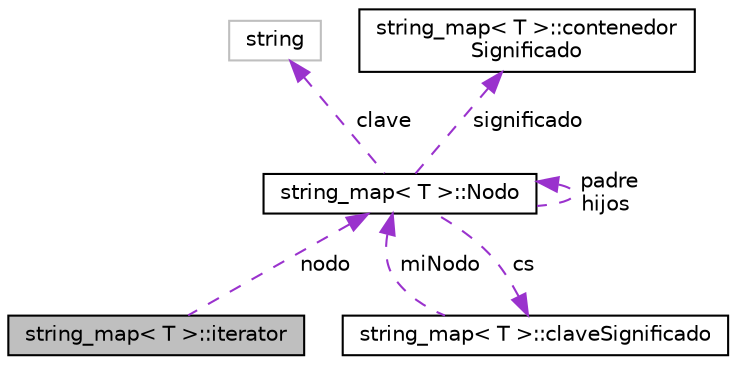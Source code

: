 digraph "string_map&lt; T &gt;::iterator"
{
  edge [fontname="Helvetica",fontsize="10",labelfontname="Helvetica",labelfontsize="10"];
  node [fontname="Helvetica",fontsize="10",shape=record];
  Node1 [label="string_map\< T \>::iterator",height=0.2,width=0.4,color="black", fillcolor="grey75", style="filled" fontcolor="black"];
  Node2 -> Node1 [dir="back",color="darkorchid3",fontsize="10",style="dashed",label=" nodo" ,fontname="Helvetica"];
  Node2 [label="string_map\< T \>::Nodo",height=0.2,width=0.4,color="black", fillcolor="white", style="filled",URL="$structstring__map_1_1Nodo.html"];
  Node3 -> Node2 [dir="back",color="darkorchid3",fontsize="10",style="dashed",label=" cs" ,fontname="Helvetica"];
  Node3 [label="string_map\< T \>::claveSignificado",height=0.2,width=0.4,color="black", fillcolor="white", style="filled",URL="$classstring__map_1_1claveSignificado.html"];
  Node2 -> Node3 [dir="back",color="darkorchid3",fontsize="10",style="dashed",label=" miNodo" ,fontname="Helvetica"];
  Node2 -> Node2 [dir="back",color="darkorchid3",fontsize="10",style="dashed",label=" padre\nhijos" ,fontname="Helvetica"];
  Node4 -> Node2 [dir="back",color="darkorchid3",fontsize="10",style="dashed",label=" clave" ,fontname="Helvetica"];
  Node4 [label="string",height=0.2,width=0.4,color="grey75", fillcolor="white", style="filled"];
  Node5 -> Node2 [dir="back",color="darkorchid3",fontsize="10",style="dashed",label=" significado" ,fontname="Helvetica"];
  Node5 [label="string_map\< T \>::contenedor\lSignificado",height=0.2,width=0.4,color="black", fillcolor="white", style="filled",URL="$classstring__map_1_1contenedorSignificado.html"];
}
